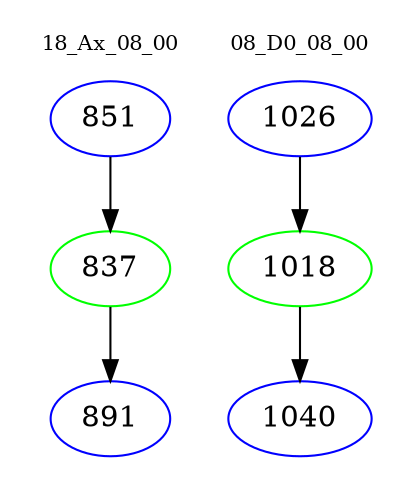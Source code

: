digraph{
subgraph cluster_0 {
color = white
label = "18_Ax_08_00";
fontsize=10;
T0_851 [label="851", color="blue"]
T0_851 -> T0_837 [color="black"]
T0_837 [label="837", color="green"]
T0_837 -> T0_891 [color="black"]
T0_891 [label="891", color="blue"]
}
subgraph cluster_1 {
color = white
label = "08_D0_08_00";
fontsize=10;
T1_1026 [label="1026", color="blue"]
T1_1026 -> T1_1018 [color="black"]
T1_1018 [label="1018", color="green"]
T1_1018 -> T1_1040 [color="black"]
T1_1040 [label="1040", color="blue"]
}
}
